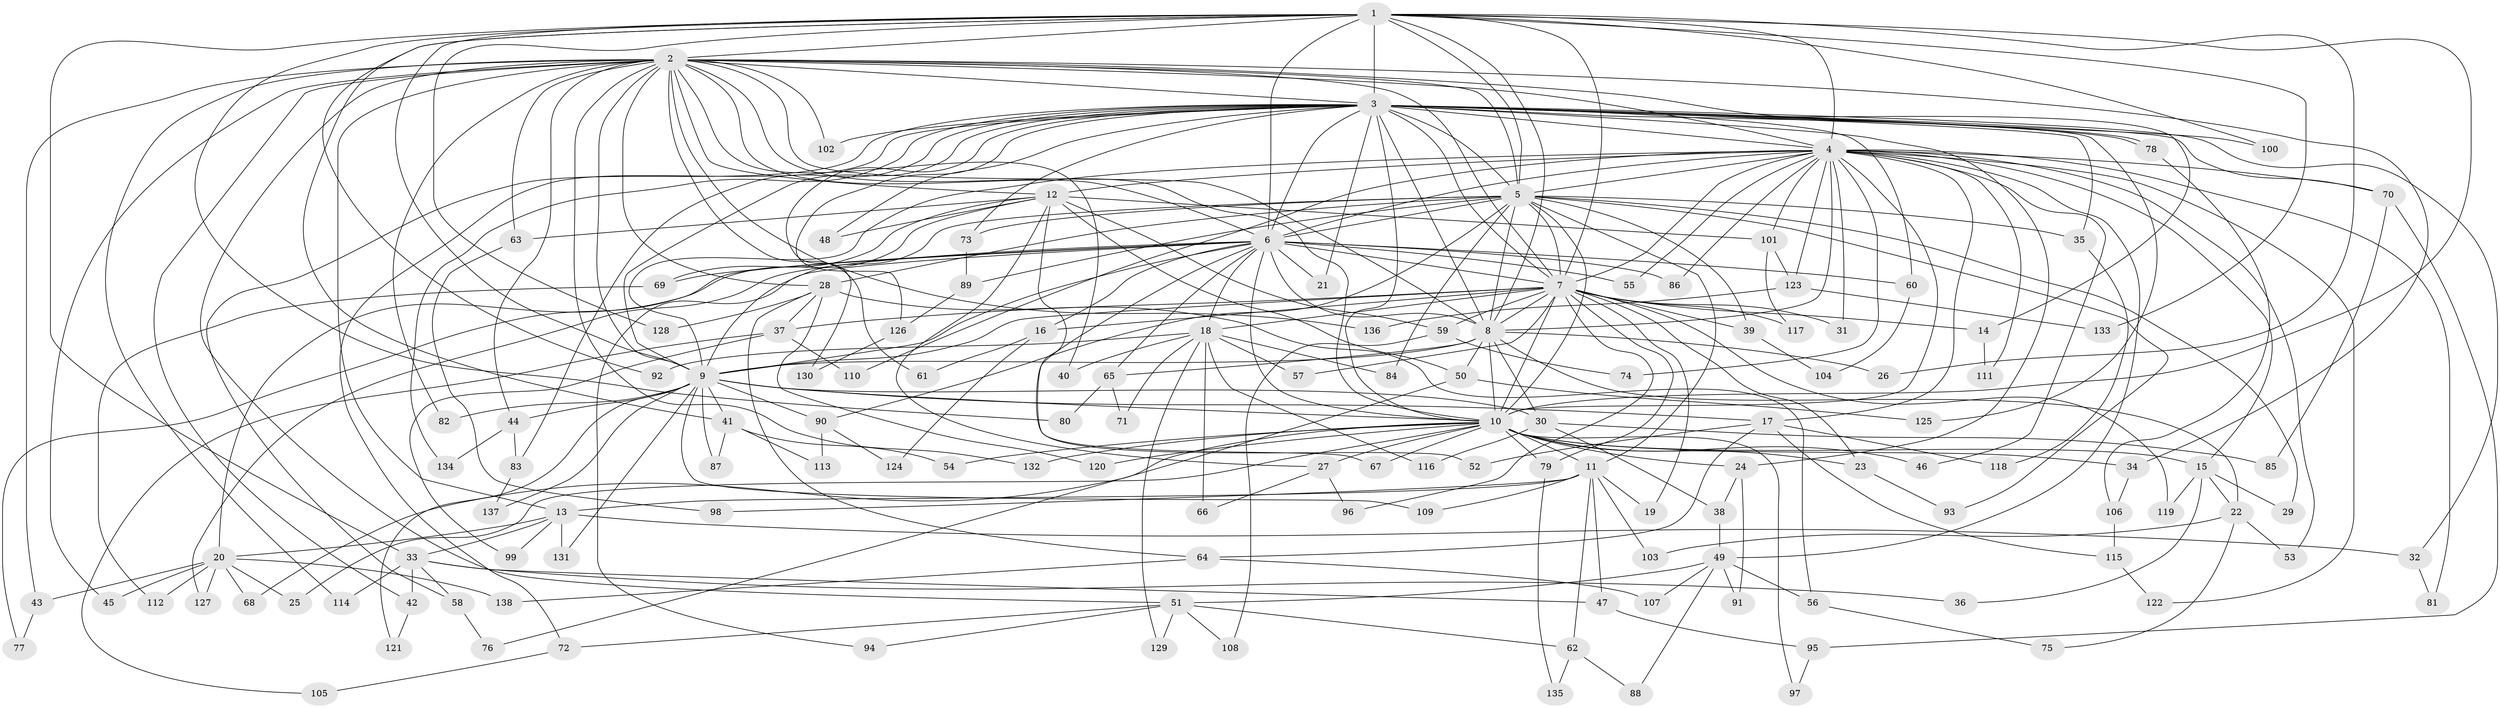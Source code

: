 // coarse degree distribution, {15: 0.009900990099009901, 38: 0.009900990099009901, 23: 0.019801980198019802, 22: 0.009900990099009901, 21: 0.009900990099009901, 17: 0.009900990099009901, 20: 0.009900990099009901, 11: 0.009900990099009901, 7: 0.04950495049504951, 3: 0.16831683168316833, 6: 0.019801980198019802, 4: 0.1188118811881188, 10: 0.009900990099009901, 2: 0.48514851485148514, 9: 0.009900990099009901, 5: 0.039603960396039604, 1: 0.009900990099009901}
// Generated by graph-tools (version 1.1) at 2025/51/02/27/25 19:51:53]
// undirected, 138 vertices, 301 edges
graph export_dot {
graph [start="1"]
  node [color=gray90,style=filled];
  1;
  2;
  3;
  4;
  5;
  6;
  7;
  8;
  9;
  10;
  11;
  12;
  13;
  14;
  15;
  16;
  17;
  18;
  19;
  20;
  21;
  22;
  23;
  24;
  25;
  26;
  27;
  28;
  29;
  30;
  31;
  32;
  33;
  34;
  35;
  36;
  37;
  38;
  39;
  40;
  41;
  42;
  43;
  44;
  45;
  46;
  47;
  48;
  49;
  50;
  51;
  52;
  53;
  54;
  55;
  56;
  57;
  58;
  59;
  60;
  61;
  62;
  63;
  64;
  65;
  66;
  67;
  68;
  69;
  70;
  71;
  72;
  73;
  74;
  75;
  76;
  77;
  78;
  79;
  80;
  81;
  82;
  83;
  84;
  85;
  86;
  87;
  88;
  89;
  90;
  91;
  92;
  93;
  94;
  95;
  96;
  97;
  98;
  99;
  100;
  101;
  102;
  103;
  104;
  105;
  106;
  107;
  108;
  109;
  110;
  111;
  112;
  113;
  114;
  115;
  116;
  117;
  118;
  119;
  120;
  121;
  122;
  123;
  124;
  125;
  126;
  127;
  128;
  129;
  130;
  131;
  132;
  133;
  134;
  135;
  136;
  137;
  138;
  1 -- 2;
  1 -- 3;
  1 -- 4;
  1 -- 5;
  1 -- 6;
  1 -- 7;
  1 -- 8;
  1 -- 9;
  1 -- 10;
  1 -- 26;
  1 -- 33;
  1 -- 41;
  1 -- 80;
  1 -- 92;
  1 -- 100;
  1 -- 128;
  1 -- 133;
  2 -- 3;
  2 -- 4;
  2 -- 5;
  2 -- 6;
  2 -- 7;
  2 -- 8;
  2 -- 9;
  2 -- 10;
  2 -- 12;
  2 -- 13;
  2 -- 14;
  2 -- 28;
  2 -- 34;
  2 -- 40;
  2 -- 42;
  2 -- 43;
  2 -- 44;
  2 -- 45;
  2 -- 51;
  2 -- 61;
  2 -- 63;
  2 -- 82;
  2 -- 102;
  2 -- 114;
  2 -- 132;
  2 -- 136;
  3 -- 4;
  3 -- 5;
  3 -- 6;
  3 -- 7;
  3 -- 8;
  3 -- 9;
  3 -- 10;
  3 -- 21;
  3 -- 24;
  3 -- 32;
  3 -- 35;
  3 -- 48;
  3 -- 58;
  3 -- 60;
  3 -- 70;
  3 -- 72;
  3 -- 73;
  3 -- 78;
  3 -- 78;
  3 -- 83;
  3 -- 100;
  3 -- 102;
  3 -- 125;
  3 -- 126;
  3 -- 130;
  3 -- 134;
  4 -- 5;
  4 -- 6;
  4 -- 7;
  4 -- 8;
  4 -- 9;
  4 -- 10;
  4 -- 12;
  4 -- 15;
  4 -- 17;
  4 -- 31;
  4 -- 46;
  4 -- 49;
  4 -- 53;
  4 -- 55;
  4 -- 70;
  4 -- 74;
  4 -- 81;
  4 -- 86;
  4 -- 101;
  4 -- 110;
  4 -- 111;
  4 -- 122;
  4 -- 123;
  5 -- 6;
  5 -- 7;
  5 -- 8;
  5 -- 9;
  5 -- 10;
  5 -- 11;
  5 -- 28;
  5 -- 29;
  5 -- 35;
  5 -- 39;
  5 -- 73;
  5 -- 84;
  5 -- 89;
  5 -- 90;
  5 -- 93;
  6 -- 7;
  6 -- 8;
  6 -- 9;
  6 -- 10;
  6 -- 16;
  6 -- 18;
  6 -- 21;
  6 -- 55;
  6 -- 60;
  6 -- 65;
  6 -- 67;
  6 -- 69;
  6 -- 77;
  6 -- 86;
  6 -- 94;
  6 -- 127;
  7 -- 8;
  7 -- 9;
  7 -- 10;
  7 -- 14;
  7 -- 16;
  7 -- 18;
  7 -- 19;
  7 -- 23;
  7 -- 31;
  7 -- 37;
  7 -- 39;
  7 -- 57;
  7 -- 59;
  7 -- 79;
  7 -- 96;
  7 -- 117;
  7 -- 119;
  8 -- 9;
  8 -- 10;
  8 -- 22;
  8 -- 26;
  8 -- 30;
  8 -- 50;
  8 -- 65;
  9 -- 10;
  9 -- 17;
  9 -- 30;
  9 -- 41;
  9 -- 44;
  9 -- 82;
  9 -- 87;
  9 -- 90;
  9 -- 109;
  9 -- 121;
  9 -- 131;
  9 -- 137;
  10 -- 11;
  10 -- 15;
  10 -- 23;
  10 -- 24;
  10 -- 25;
  10 -- 27;
  10 -- 34;
  10 -- 46;
  10 -- 54;
  10 -- 67;
  10 -- 68;
  10 -- 79;
  10 -- 97;
  10 -- 120;
  10 -- 132;
  11 -- 13;
  11 -- 19;
  11 -- 47;
  11 -- 62;
  11 -- 98;
  11 -- 103;
  11 -- 109;
  12 -- 20;
  12 -- 27;
  12 -- 48;
  12 -- 50;
  12 -- 52;
  12 -- 59;
  12 -- 63;
  12 -- 69;
  12 -- 101;
  13 -- 20;
  13 -- 32;
  13 -- 33;
  13 -- 99;
  13 -- 131;
  14 -- 111;
  15 -- 22;
  15 -- 29;
  15 -- 36;
  15 -- 119;
  16 -- 61;
  16 -- 124;
  17 -- 52;
  17 -- 64;
  17 -- 115;
  17 -- 118;
  18 -- 40;
  18 -- 57;
  18 -- 66;
  18 -- 71;
  18 -- 84;
  18 -- 92;
  18 -- 116;
  18 -- 129;
  20 -- 25;
  20 -- 43;
  20 -- 45;
  20 -- 68;
  20 -- 112;
  20 -- 127;
  20 -- 138;
  22 -- 53;
  22 -- 75;
  22 -- 103;
  23 -- 93;
  24 -- 38;
  24 -- 91;
  27 -- 66;
  27 -- 96;
  28 -- 37;
  28 -- 56;
  28 -- 64;
  28 -- 120;
  28 -- 128;
  30 -- 38;
  30 -- 85;
  30 -- 116;
  32 -- 81;
  33 -- 36;
  33 -- 42;
  33 -- 47;
  33 -- 58;
  33 -- 114;
  34 -- 106;
  35 -- 118;
  37 -- 99;
  37 -- 105;
  37 -- 110;
  38 -- 49;
  39 -- 104;
  41 -- 54;
  41 -- 87;
  41 -- 113;
  42 -- 121;
  43 -- 77;
  44 -- 83;
  44 -- 134;
  47 -- 95;
  49 -- 51;
  49 -- 56;
  49 -- 88;
  49 -- 91;
  49 -- 107;
  50 -- 76;
  50 -- 125;
  51 -- 62;
  51 -- 72;
  51 -- 94;
  51 -- 108;
  51 -- 129;
  56 -- 75;
  58 -- 76;
  59 -- 74;
  59 -- 108;
  60 -- 104;
  62 -- 88;
  62 -- 135;
  63 -- 98;
  64 -- 107;
  64 -- 138;
  65 -- 71;
  65 -- 80;
  69 -- 112;
  70 -- 85;
  70 -- 95;
  72 -- 105;
  73 -- 89;
  78 -- 106;
  79 -- 135;
  83 -- 137;
  89 -- 126;
  90 -- 113;
  90 -- 124;
  95 -- 97;
  101 -- 117;
  101 -- 123;
  106 -- 115;
  115 -- 122;
  123 -- 133;
  123 -- 136;
  126 -- 130;
}
